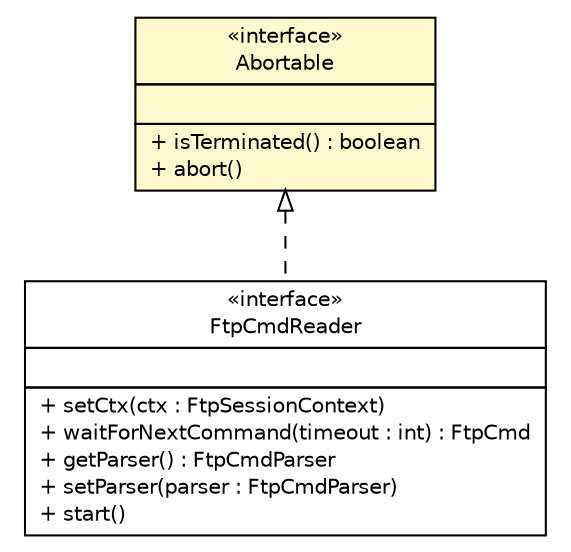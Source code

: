 #!/usr/local/bin/dot
#
# Class diagram 
# Generated by UMLGraph version 5.1 (http://www.umlgraph.org/)
#

digraph G {
	edge [fontname="Helvetica",fontsize=10,labelfontname="Helvetica",labelfontsize=10];
	node [fontname="Helvetica",fontsize=10,shape=plaintext];
	nodesep=0.25;
	ranksep=0.5;
	// com.apporiented.hermesftp.common.Abortable
	c5499 [label=<<table title="com.apporiented.hermesftp.common.Abortable" border="0" cellborder="1" cellspacing="0" cellpadding="2" port="p" bgcolor="lemonChiffon" href="./Abortable.html">
		<tr><td><table border="0" cellspacing="0" cellpadding="1">
<tr><td align="center" balign="center"> &#171;interface&#187; </td></tr>
<tr><td align="center" balign="center"> Abortable </td></tr>
		</table></td></tr>
		<tr><td><table border="0" cellspacing="0" cellpadding="1">
<tr><td align="left" balign="left">  </td></tr>
		</table></td></tr>
		<tr><td><table border="0" cellspacing="0" cellpadding="1">
<tr><td align="left" balign="left"> + isTerminated() : boolean </td></tr>
<tr><td align="left" balign="left"> + abort() </td></tr>
		</table></td></tr>
		</table>>, fontname="Helvetica", fontcolor="black", fontsize=10.0];
	// com.apporiented.hermesftp.parser.FtpCmdReader
	c5522 [label=<<table title="com.apporiented.hermesftp.parser.FtpCmdReader" border="0" cellborder="1" cellspacing="0" cellpadding="2" port="p" href="../parser/FtpCmdReader.html">
		<tr><td><table border="0" cellspacing="0" cellpadding="1">
<tr><td align="center" balign="center"> &#171;interface&#187; </td></tr>
<tr><td align="center" balign="center"> FtpCmdReader </td></tr>
		</table></td></tr>
		<tr><td><table border="0" cellspacing="0" cellpadding="1">
<tr><td align="left" balign="left">  </td></tr>
		</table></td></tr>
		<tr><td><table border="0" cellspacing="0" cellpadding="1">
<tr><td align="left" balign="left"> + setCtx(ctx : FtpSessionContext) </td></tr>
<tr><td align="left" balign="left"> + waitForNextCommand(timeout : int) : FtpCmd </td></tr>
<tr><td align="left" balign="left"> + getParser() : FtpCmdParser </td></tr>
<tr><td align="left" balign="left"> + setParser(parser : FtpCmdParser) </td></tr>
<tr><td align="left" balign="left"> + start() </td></tr>
		</table></td></tr>
		</table>>, fontname="Helvetica", fontcolor="black", fontsize=10.0];
	//com.apporiented.hermesftp.parser.FtpCmdReader implements com.apporiented.hermesftp.common.Abortable
	c5499:p -> c5522:p [dir=back,arrowtail=empty,style=dashed];
}

